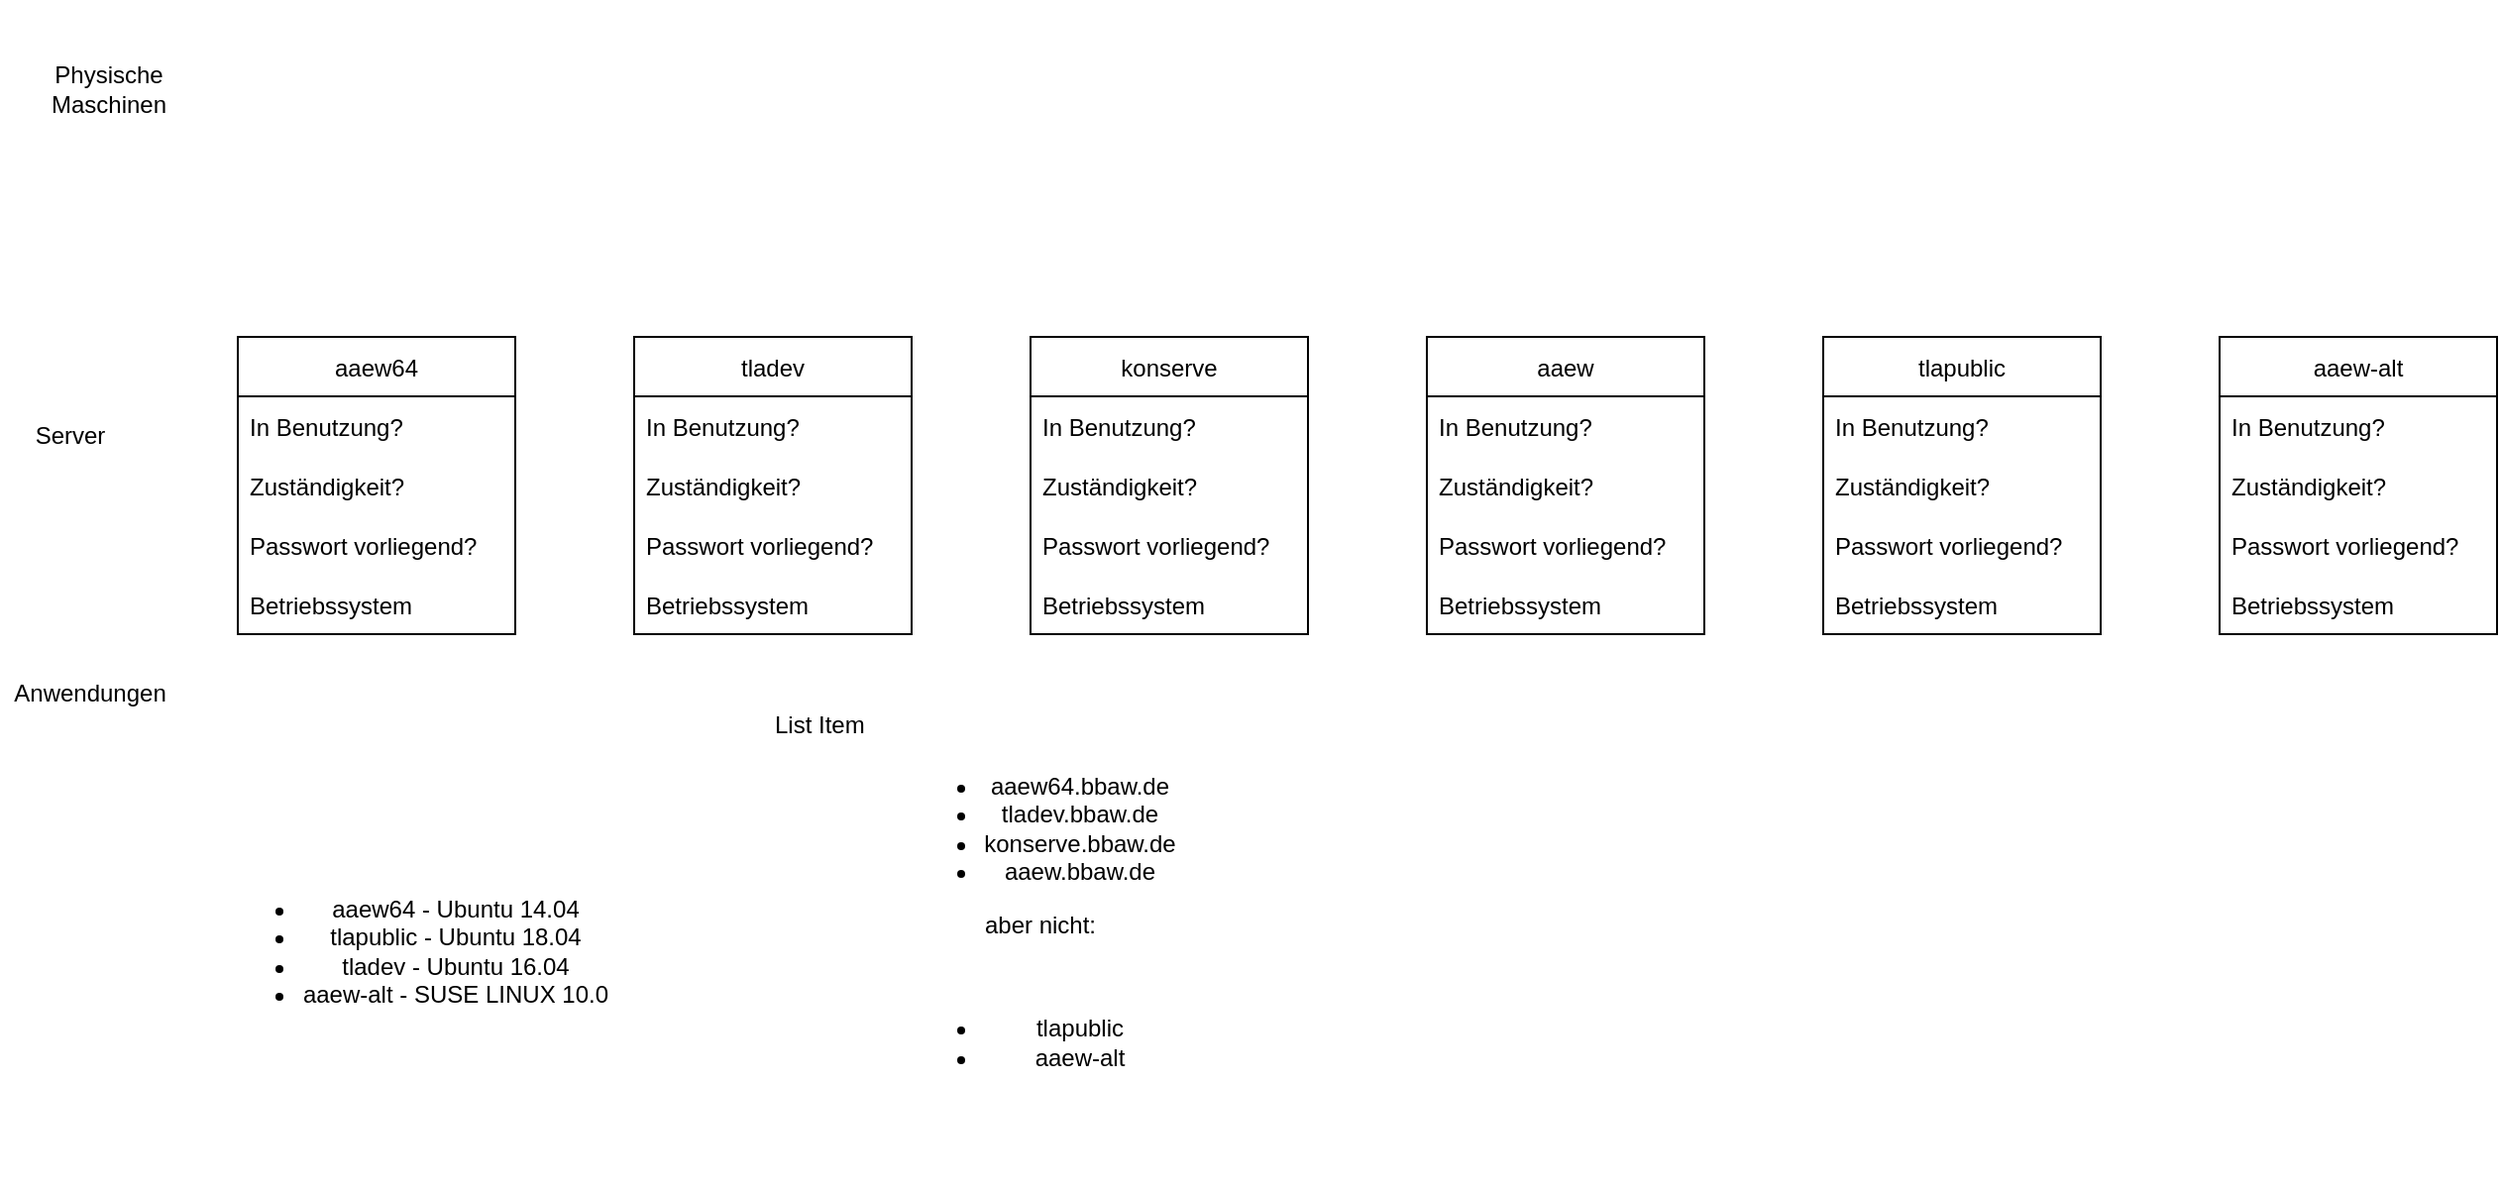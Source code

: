 <mxfile version="15.8.9" type="github">
  <diagram id="oGStCa2V4KCtyniO64rf" name="Page-1">
    <mxGraphModel dx="2200" dy="720" grid="1" gridSize="10" guides="1" tooltips="1" connect="1" arrows="1" fold="1" page="1" pageScale="1" pageWidth="850" pageHeight="1100" math="0" shadow="0">
      <root>
        <mxCell id="0" />
        <mxCell id="1" parent="0" />
        <mxCell id="IDOblOYwzGSnvXgvIqCQ-1" value="&lt;ul class=&quot;markdown__list&quot;&gt;&lt;li&gt;&lt;span&gt;aaew64.bbaw.de&lt;/span&gt;&lt;/li&gt;&lt;li&gt;&lt;span&gt;tladev.bbaw.de&lt;/span&gt;&lt;/li&gt;&lt;li&gt;&lt;span&gt;konserve.bbaw.de&lt;/span&gt;&lt;/li&gt;&lt;li&gt;&lt;span&gt;aaew.bbaw.de&lt;/span&gt;&lt;/li&gt;&lt;/ul&gt;&lt;p&gt;aber nicht:&lt;/p&gt;&lt;br/&gt;&lt;ul class=&quot;markdown__list&quot;&gt;&lt;li&gt;&lt;span&gt;tlapublic&lt;/span&gt;&lt;/li&gt;&lt;li&gt;&lt;span&gt;aaew-alt&lt;/span&gt;&lt;/li&gt;&lt;/ul&gt;" style="text;html=1;strokeColor=none;fillColor=none;align=center;verticalAlign=middle;whiteSpace=wrap;rounded=0;" parent="1" vertex="1">
          <mxGeometry x="-445" y="380" width="260" height="230" as="geometry" />
        </mxCell>
        <mxCell id="IDOblOYwzGSnvXgvIqCQ-2" value="&lt;ul class=&quot;markdown__list&quot;&gt;&lt;li&gt;&lt;span&gt;aaew64 - Ubuntu 14.04&lt;/span&gt;&lt;/li&gt;&lt;li&gt;&lt;span&gt;tlapublic - Ubuntu 18.04&lt;/span&gt;&lt;/li&gt;&lt;li&gt;&lt;span&gt;tladev - Ubuntu 16.04&lt;/span&gt;&lt;/li&gt;&lt;li&gt;&lt;span&gt;aaew-alt - SUSE LINUX 10.0&lt;/span&gt;&lt;/li&gt;&lt;/ul&gt;" style="text;html=1;strokeColor=none;fillColor=none;align=center;verticalAlign=middle;whiteSpace=wrap;rounded=0;" parent="1" vertex="1">
          <mxGeometry x="-820" y="390" width="380" height="240" as="geometry" />
        </mxCell>
        <mxCell id="IDOblOYwzGSnvXgvIqCQ-4" value="List Item" style="text;strokeColor=none;fillColor=none;align=left;verticalAlign=middle;spacingLeft=4;spacingRight=4;overflow=hidden;points=[[0,0.5],[1,0.5]];portConstraint=eastwest;rotatable=0;" parent="1" vertex="1">
          <mxGeometry x="-455" y="380" width="80" height="30" as="geometry" />
        </mxCell>
        <mxCell id="IDOblOYwzGSnvXgvIqCQ-5" value="tladev" style="swimlane;fontStyle=0;childLayout=stackLayout;horizontal=1;startSize=30;horizontalStack=0;resizeParent=1;resizeParentMax=0;resizeLast=0;collapsible=1;marginBottom=0;" parent="1" vertex="1">
          <mxGeometry x="-520" y="200" width="140" height="150" as="geometry" />
        </mxCell>
        <mxCell id="IDOblOYwzGSnvXgvIqCQ-6" value="In Benutzung?" style="text;strokeColor=none;fillColor=none;align=left;verticalAlign=middle;spacingLeft=4;spacingRight=4;overflow=hidden;points=[[0,0.5],[1,0.5]];portConstraint=eastwest;rotatable=0;" parent="IDOblOYwzGSnvXgvIqCQ-5" vertex="1">
          <mxGeometry y="30" width="140" height="30" as="geometry" />
        </mxCell>
        <mxCell id="IDOblOYwzGSnvXgvIqCQ-7" value="Zuständigkeit?" style="text;strokeColor=none;fillColor=none;align=left;verticalAlign=middle;spacingLeft=4;spacingRight=4;overflow=hidden;points=[[0,0.5],[1,0.5]];portConstraint=eastwest;rotatable=0;" parent="IDOblOYwzGSnvXgvIqCQ-5" vertex="1">
          <mxGeometry y="60" width="140" height="30" as="geometry" />
        </mxCell>
        <mxCell id="IDOblOYwzGSnvXgvIqCQ-8" value="Passwort vorliegend?" style="text;strokeColor=none;fillColor=none;align=left;verticalAlign=middle;spacingLeft=4;spacingRight=4;overflow=hidden;points=[[0,0.5],[1,0.5]];portConstraint=eastwest;rotatable=0;" parent="IDOblOYwzGSnvXgvIqCQ-5" vertex="1">
          <mxGeometry y="90" width="140" height="30" as="geometry" />
        </mxCell>
        <mxCell id="Jb_H4HVM1TMIb8oY_4sQ-29" value="Betriebssystem" style="text;strokeColor=none;fillColor=none;align=left;verticalAlign=middle;spacingLeft=4;spacingRight=4;overflow=hidden;points=[[0,0.5],[1,0.5]];portConstraint=eastwest;rotatable=0;" parent="IDOblOYwzGSnvXgvIqCQ-5" vertex="1">
          <mxGeometry y="120" width="140" height="30" as="geometry" />
        </mxCell>
        <mxCell id="IDOblOYwzGSnvXgvIqCQ-9" value="Physische Maschinen" style="text;html=1;strokeColor=none;fillColor=none;align=center;verticalAlign=middle;whiteSpace=wrap;rounded=0;" parent="1" vertex="1">
          <mxGeometry x="-815" y="30" width="60" height="90" as="geometry" />
        </mxCell>
        <mxCell id="IDOblOYwzGSnvXgvIqCQ-10" value="Server" style="text;html=1;align=center;verticalAlign=middle;resizable=0;points=[];autosize=1;strokeColor=none;fillColor=none;" parent="1" vertex="1">
          <mxGeometry x="-830" y="240" width="50" height="20" as="geometry" />
        </mxCell>
        <mxCell id="IDOblOYwzGSnvXgvIqCQ-11" value="Anwendungen" style="text;html=1;align=center;verticalAlign=middle;resizable=0;points=[];autosize=1;strokeColor=none;fillColor=none;" parent="1" vertex="1">
          <mxGeometry x="-840" y="370" width="90" height="20" as="geometry" />
        </mxCell>
        <mxCell id="Jb_H4HVM1TMIb8oY_4sQ-1" value="aaew64" style="swimlane;fontStyle=0;childLayout=stackLayout;horizontal=1;startSize=30;horizontalStack=0;resizeParent=1;resizeParentMax=0;resizeLast=0;collapsible=1;marginBottom=0;" parent="1" vertex="1">
          <mxGeometry x="-720" y="200" width="140" height="150" as="geometry">
            <mxRectangle x="-720" y="200" width="70" height="30" as="alternateBounds" />
          </mxGeometry>
        </mxCell>
        <mxCell id="Jb_H4HVM1TMIb8oY_4sQ-2" value="In Benutzung?" style="text;strokeColor=none;fillColor=none;align=left;verticalAlign=middle;spacingLeft=4;spacingRight=4;overflow=hidden;points=[[0,0.5],[1,0.5]];portConstraint=eastwest;rotatable=0;" parent="Jb_H4HVM1TMIb8oY_4sQ-1" vertex="1">
          <mxGeometry y="30" width="140" height="30" as="geometry" />
        </mxCell>
        <mxCell id="Jb_H4HVM1TMIb8oY_4sQ-3" value="Zuständigkeit?" style="text;strokeColor=none;fillColor=none;align=left;verticalAlign=middle;spacingLeft=4;spacingRight=4;overflow=hidden;points=[[0,0.5],[1,0.5]];portConstraint=eastwest;rotatable=0;" parent="Jb_H4HVM1TMIb8oY_4sQ-1" vertex="1">
          <mxGeometry y="60" width="140" height="30" as="geometry" />
        </mxCell>
        <mxCell id="Jb_H4HVM1TMIb8oY_4sQ-4" value="Passwort vorliegend?" style="text;strokeColor=none;fillColor=none;align=left;verticalAlign=middle;spacingLeft=4;spacingRight=4;overflow=hidden;points=[[0,0.5],[1,0.5]];portConstraint=eastwest;rotatable=0;" parent="Jb_H4HVM1TMIb8oY_4sQ-1" vertex="1">
          <mxGeometry y="90" width="140" height="30" as="geometry" />
        </mxCell>
        <mxCell id="Jb_H4HVM1TMIb8oY_4sQ-28" value="Betriebssystem" style="text;strokeColor=none;fillColor=none;align=left;verticalAlign=middle;spacingLeft=4;spacingRight=4;overflow=hidden;points=[[0,0.5],[1,0.5]];portConstraint=eastwest;rotatable=0;" parent="Jb_H4HVM1TMIb8oY_4sQ-1" vertex="1">
          <mxGeometry y="120" width="140" height="30" as="geometry" />
        </mxCell>
        <mxCell id="Jb_H4HVM1TMIb8oY_4sQ-5" value="konserve" style="swimlane;fontStyle=0;childLayout=stackLayout;horizontal=1;startSize=30;horizontalStack=0;resizeParent=1;resizeParentMax=0;resizeLast=0;collapsible=1;marginBottom=0;" parent="1" vertex="1">
          <mxGeometry x="-320" y="200" width="140" height="150" as="geometry" />
        </mxCell>
        <mxCell id="Jb_H4HVM1TMIb8oY_4sQ-6" value="In Benutzung?" style="text;strokeColor=none;fillColor=none;align=left;verticalAlign=middle;spacingLeft=4;spacingRight=4;overflow=hidden;points=[[0,0.5],[1,0.5]];portConstraint=eastwest;rotatable=0;" parent="Jb_H4HVM1TMIb8oY_4sQ-5" vertex="1">
          <mxGeometry y="30" width="140" height="30" as="geometry" />
        </mxCell>
        <mxCell id="Jb_H4HVM1TMIb8oY_4sQ-7" value="Zuständigkeit?" style="text;strokeColor=none;fillColor=none;align=left;verticalAlign=middle;spacingLeft=4;spacingRight=4;overflow=hidden;points=[[0,0.5],[1,0.5]];portConstraint=eastwest;rotatable=0;" parent="Jb_H4HVM1TMIb8oY_4sQ-5" vertex="1">
          <mxGeometry y="60" width="140" height="30" as="geometry" />
        </mxCell>
        <mxCell id="Jb_H4HVM1TMIb8oY_4sQ-30" value="Passwort vorliegend?" style="text;strokeColor=none;fillColor=none;align=left;verticalAlign=middle;spacingLeft=4;spacingRight=4;overflow=hidden;points=[[0,0.5],[1,0.5]];portConstraint=eastwest;rotatable=0;" parent="Jb_H4HVM1TMIb8oY_4sQ-5" vertex="1">
          <mxGeometry y="90" width="140" height="30" as="geometry" />
        </mxCell>
        <mxCell id="Jb_H4HVM1TMIb8oY_4sQ-8" value="Betriebssystem" style="text;strokeColor=none;fillColor=none;align=left;verticalAlign=middle;spacingLeft=4;spacingRight=4;overflow=hidden;points=[[0,0.5],[1,0.5]];portConstraint=eastwest;rotatable=0;" parent="Jb_H4HVM1TMIb8oY_4sQ-5" vertex="1">
          <mxGeometry y="120" width="140" height="30" as="geometry" />
        </mxCell>
        <mxCell id="Jb_H4HVM1TMIb8oY_4sQ-9" value="aaew" style="swimlane;fontStyle=0;childLayout=stackLayout;horizontal=1;startSize=30;horizontalStack=0;resizeParent=1;resizeParentMax=0;resizeLast=0;collapsible=1;marginBottom=0;" parent="1" vertex="1">
          <mxGeometry x="-120" y="200" width="140" height="150" as="geometry" />
        </mxCell>
        <mxCell id="Jb_H4HVM1TMIb8oY_4sQ-10" value="In Benutzung?" style="text;strokeColor=none;fillColor=none;align=left;verticalAlign=middle;spacingLeft=4;spacingRight=4;overflow=hidden;points=[[0,0.5],[1,0.5]];portConstraint=eastwest;rotatable=0;" parent="Jb_H4HVM1TMIb8oY_4sQ-9" vertex="1">
          <mxGeometry y="30" width="140" height="30" as="geometry" />
        </mxCell>
        <mxCell id="Jb_H4HVM1TMIb8oY_4sQ-11" value="Zuständigkeit?" style="text;strokeColor=none;fillColor=none;align=left;verticalAlign=middle;spacingLeft=4;spacingRight=4;overflow=hidden;points=[[0,0.5],[1,0.5]];portConstraint=eastwest;rotatable=0;" parent="Jb_H4HVM1TMIb8oY_4sQ-9" vertex="1">
          <mxGeometry y="60" width="140" height="30" as="geometry" />
        </mxCell>
        <mxCell id="Jb_H4HVM1TMIb8oY_4sQ-12" value="Passwort vorliegend?" style="text;strokeColor=none;fillColor=none;align=left;verticalAlign=middle;spacingLeft=4;spacingRight=4;overflow=hidden;points=[[0,0.5],[1,0.5]];portConstraint=eastwest;rotatable=0;" parent="Jb_H4HVM1TMIb8oY_4sQ-9" vertex="1">
          <mxGeometry y="90" width="140" height="30" as="geometry" />
        </mxCell>
        <mxCell id="Jb_H4HVM1TMIb8oY_4sQ-31" value="Betriebssystem" style="text;strokeColor=none;fillColor=none;align=left;verticalAlign=middle;spacingLeft=4;spacingRight=4;overflow=hidden;points=[[0,0.5],[1,0.5]];portConstraint=eastwest;rotatable=0;" parent="Jb_H4HVM1TMIb8oY_4sQ-9" vertex="1">
          <mxGeometry y="120" width="140" height="30" as="geometry" />
        </mxCell>
        <mxCell id="Jb_H4HVM1TMIb8oY_4sQ-14" value="tlapublic" style="swimlane;fontStyle=0;childLayout=stackLayout;horizontal=1;startSize=30;horizontalStack=0;resizeParent=1;resizeParentMax=0;resizeLast=0;collapsible=1;marginBottom=0;" parent="1" vertex="1">
          <mxGeometry x="80" y="200" width="140" height="150" as="geometry" />
        </mxCell>
        <mxCell id="Jb_H4HVM1TMIb8oY_4sQ-15" value="In Benutzung?" style="text;strokeColor=none;fillColor=none;align=left;verticalAlign=middle;spacingLeft=4;spacingRight=4;overflow=hidden;points=[[0,0.5],[1,0.5]];portConstraint=eastwest;rotatable=0;" parent="Jb_H4HVM1TMIb8oY_4sQ-14" vertex="1">
          <mxGeometry y="30" width="140" height="30" as="geometry" />
        </mxCell>
        <mxCell id="Jb_H4HVM1TMIb8oY_4sQ-16" value="Zuständigkeit?" style="text;strokeColor=none;fillColor=none;align=left;verticalAlign=middle;spacingLeft=4;spacingRight=4;overflow=hidden;points=[[0,0.5],[1,0.5]];portConstraint=eastwest;rotatable=0;" parent="Jb_H4HVM1TMIb8oY_4sQ-14" vertex="1">
          <mxGeometry y="60" width="140" height="30" as="geometry" />
        </mxCell>
        <mxCell id="Jb_H4HVM1TMIb8oY_4sQ-17" value="Passwort vorliegend?" style="text;strokeColor=none;fillColor=none;align=left;verticalAlign=middle;spacingLeft=4;spacingRight=4;overflow=hidden;points=[[0,0.5],[1,0.5]];portConstraint=eastwest;rotatable=0;" parent="Jb_H4HVM1TMIb8oY_4sQ-14" vertex="1">
          <mxGeometry y="90" width="140" height="30" as="geometry" />
        </mxCell>
        <mxCell id="Jb_H4HVM1TMIb8oY_4sQ-32" value="Betriebssystem" style="text;strokeColor=none;fillColor=none;align=left;verticalAlign=middle;spacingLeft=4;spacingRight=4;overflow=hidden;points=[[0,0.5],[1,0.5]];portConstraint=eastwest;rotatable=0;" parent="Jb_H4HVM1TMIb8oY_4sQ-14" vertex="1">
          <mxGeometry y="120" width="140" height="30" as="geometry" />
        </mxCell>
        <mxCell id="Jb_H4HVM1TMIb8oY_4sQ-18" value="aaew-alt" style="swimlane;fontStyle=0;childLayout=stackLayout;horizontal=1;startSize=30;horizontalStack=0;resizeParent=1;resizeParentMax=0;resizeLast=0;collapsible=1;marginBottom=0;" parent="1" vertex="1">
          <mxGeometry x="280" y="200" width="140" height="150" as="geometry" />
        </mxCell>
        <mxCell id="Jb_H4HVM1TMIb8oY_4sQ-19" value="In Benutzung?" style="text;strokeColor=none;fillColor=none;align=left;verticalAlign=middle;spacingLeft=4;spacingRight=4;overflow=hidden;points=[[0,0.5],[1,0.5]];portConstraint=eastwest;rotatable=0;" parent="Jb_H4HVM1TMIb8oY_4sQ-18" vertex="1">
          <mxGeometry y="30" width="140" height="30" as="geometry" />
        </mxCell>
        <mxCell id="Jb_H4HVM1TMIb8oY_4sQ-20" value="Zuständigkeit?" style="text;strokeColor=none;fillColor=none;align=left;verticalAlign=middle;spacingLeft=4;spacingRight=4;overflow=hidden;points=[[0,0.5],[1,0.5]];portConstraint=eastwest;rotatable=0;" parent="Jb_H4HVM1TMIb8oY_4sQ-18" vertex="1">
          <mxGeometry y="60" width="140" height="30" as="geometry" />
        </mxCell>
        <mxCell id="Jb_H4HVM1TMIb8oY_4sQ-21" value="Passwort vorliegend?" style="text;strokeColor=none;fillColor=none;align=left;verticalAlign=middle;spacingLeft=4;spacingRight=4;overflow=hidden;points=[[0,0.5],[1,0.5]];portConstraint=eastwest;rotatable=0;" parent="Jb_H4HVM1TMIb8oY_4sQ-18" vertex="1">
          <mxGeometry y="90" width="140" height="30" as="geometry" />
        </mxCell>
        <mxCell id="Jb_H4HVM1TMIb8oY_4sQ-33" value="Betriebssystem" style="text;strokeColor=none;fillColor=none;align=left;verticalAlign=middle;spacingLeft=4;spacingRight=4;overflow=hidden;points=[[0,0.5],[1,0.5]];portConstraint=eastwest;rotatable=0;" parent="Jb_H4HVM1TMIb8oY_4sQ-18" vertex="1">
          <mxGeometry y="120" width="140" height="30" as="geometry" />
        </mxCell>
      </root>
    </mxGraphModel>
  </diagram>
</mxfile>
